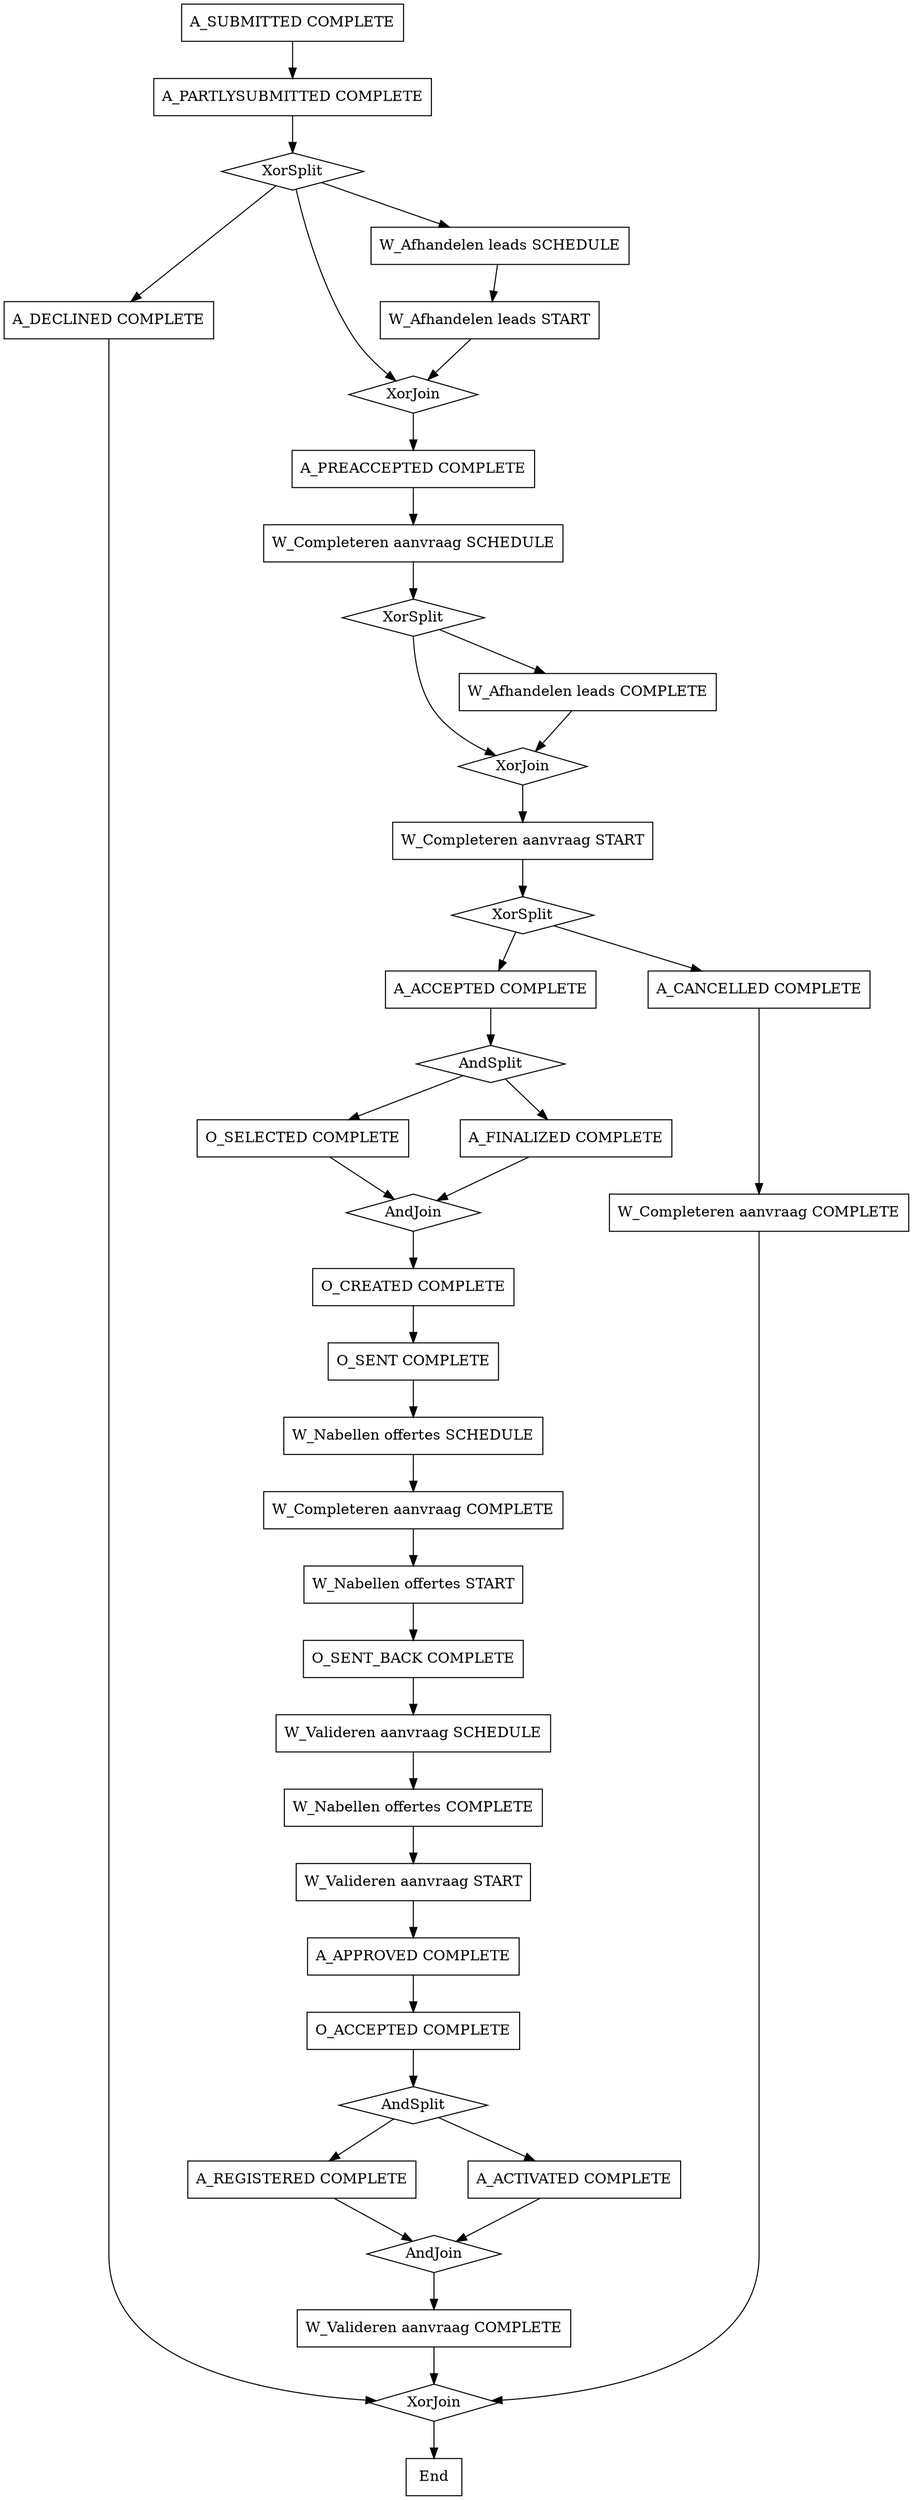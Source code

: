 digraph G {
 nodesep = 0.7;
  2 [ label="A_SUBMITTED COMPLETE" shape="box" ];
  3 [ label="A_PARTLYSUBMITTED COMPLETE" shape="box" ];
  4 [ label="XorSplit" shape="diamond" ];
  5 [ label="A_DECLINED COMPLETE" shape="box" ];
  6 [ label="XorJoin" shape="diamond" ];
  7 [ label="W_Afhandelen leads SCHEDULE" shape="box" ];
  8 [ label="XorJoin" shape="diamond" ];
  9 [ label="End" shape="box" ];
  10 [ label="A_PREACCEPTED COMPLETE" shape="box" ];
  11 [ label="W_Completeren aanvraag SCHEDULE" shape="box" ];
  12 [ label="XorSplit" shape="diamond" ];
  13 [ label="XorJoin" shape="diamond" ];
  14 [ label="W_Afhandelen leads COMPLETE" shape="box" ];
  15 [ label="W_Completeren aanvraag START" shape="box" ];
  16 [ label="XorSplit" shape="diamond" ];
  17 [ label="A_ACCEPTED COMPLETE" shape="box" ];
  18 [ label="A_CANCELLED COMPLETE" shape="box" ];
  19 [ label="AndSplit" shape="diamond" ];
  20 [ label="O_SELECTED COMPLETE" shape="box" ];
  21 [ label="A_FINALIZED COMPLETE" shape="box" ];
  22 [ label="AndJoin" shape="diamond" ];
  23 [ label="O_CREATED COMPLETE" shape="box" ];
  24 [ label="O_SENT COMPLETE" shape="box" ];
  25 [ label="W_Nabellen offertes SCHEDULE" shape="box" ];
  26 [ label="W_Completeren aanvraag COMPLETE" shape="box" ];
  27 [ label="W_Nabellen offertes START" shape="box" ];
  28 [ label="O_SENT_BACK COMPLETE" shape="box" ];
  29 [ label="W_Valideren aanvraag SCHEDULE" shape="box" ];
  30 [ label="W_Nabellen offertes COMPLETE" shape="box" ];
  31 [ label="W_Valideren aanvraag START" shape="box" ];
  32 [ label="A_APPROVED COMPLETE" shape="box" ];
  33 [ label="O_ACCEPTED COMPLETE" shape="box" ];
  34 [ label="AndSplit" shape="diamond" ];
  35 [ label="A_REGISTERED COMPLETE" shape="box" ];
  36 [ label="A_ACTIVATED COMPLETE" shape="box" ];
  37 [ label="AndJoin" shape="diamond" ];
  38 [ label="W_Valideren aanvraag COMPLETE" shape="box" ];
  39 [ label="W_Completeren aanvraag COMPLETE" shape="box" ];
  40 [ label="W_Afhandelen leads START" shape="box" ];

  14 -> 13 [ label="" ];
  4 -> 5 [ label="" ];
  38 -> 8 [ label="" ];
  34 -> 35 [ label="" ];
  24 -> 25 [ label="" ];
  6 -> 10 [ label="" ];
  22 -> 23 [ label="" ];
  10 -> 11 [ label="" ];
  31 -> 32 [ label="" ];
  17 -> 19 [ label="" ];
  30 -> 31 [ label="" ];
  23 -> 24 [ label="" ];
  15 -> 16 [ label="" ];
  39 -> 8 [ label="" ];
  27 -> 28 [ label="" ];
  12 -> 13 [ label="" ];
  37 -> 38 [ label="" ];
  4 -> 6 [ label="" ];
  18 -> 39 [ label="" ];
  19 -> 20 [ label="" ];
  33 -> 34 [ label="" ];
  40 -> 6 [ label="" ];
  19 -> 21 [ label="" ];
  25 -> 26 [ label="" ];
  20 -> 22 [ label="" ];
  13 -> 15 [ label="" ];
  4 -> 7 [ label="" ];
  34 -> 36 [ label="" ];
  32 -> 33 [ label="" ];
  26 -> 27 [ label="" ];
  5 -> 8 [ label="" ];
  2 -> 3 [ label="" ];
  16 -> 17 [ label="" ];
  21 -> 22 [ label="" ];
  12 -> 14 [ label="" ];
  35 -> 37 [ label="" ];
  3 -> 4 [ label="" ];
  28 -> 29 [ label="" ];
  11 -> 12 [ label="" ];
  16 -> 18 [ label="" ];
  36 -> 37 [ label="" ];
  29 -> 30 [ label="" ];
  8 -> 9 [ label="" ];
  7 -> 40 [ label="" ];
}

